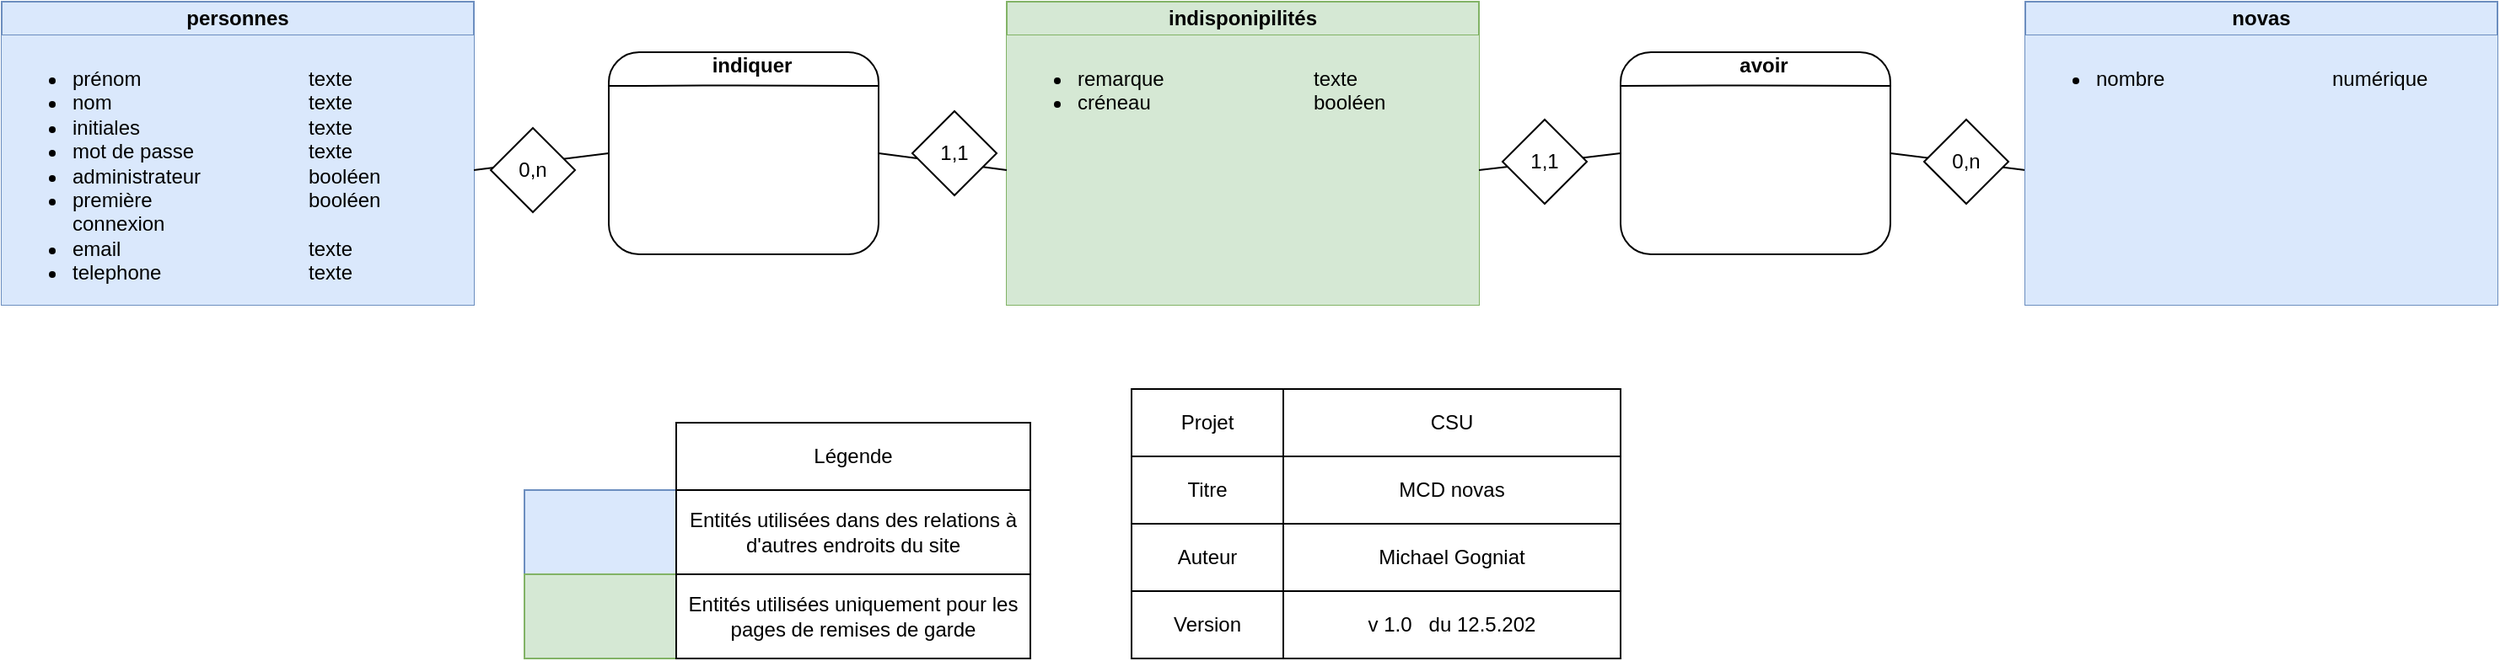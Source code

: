 <mxfile version="14.4.3" type="device"><diagram id="Emja7hMXI2FljJpUWiSh" name="Page-1"><mxGraphModel dx="4291" dy="1343" grid="1" gridSize="10" guides="1" tooltips="1" connect="1" arrows="1" fold="1" page="1" pageScale="1" pageWidth="827" pageHeight="1169" math="0" shadow="0"><root><mxCell id="0"/><mxCell id="1" parent="0"/><mxCell id="5Gpysb1sgo4APHkWmdsX-6" value="&lt;div style=&quot;box-sizing: border-box ; width: 100% ; padding: 2px&quot;&gt;c&lt;/div&gt;" style="verticalAlign=top;align=center;overflow=fill;html=1;rounded=0;shadow=0;comic=0;labelBackgroundColor=none;strokeColor=#82b366;strokeWidth=1;fillColor=#d5e8d4;fontFamily=Verdana;fontSize=12;" vertex="1" parent="1"><mxGeometry x="-1654" y="190" width="280" height="180" as="geometry"/></mxCell><mxCell id="5Gpysb1sgo4APHkWmdsX-7" value="&lt;b&gt;indisponipilités&lt;/b&gt;" style="rounded=0;whiteSpace=wrap;html=1;fillColor=#d5e8d4;strokeColor=#82b366;" vertex="1" parent="1"><mxGeometry x="-1654" y="190" width="280" height="20" as="geometry"/></mxCell><mxCell id="5Gpysb1sgo4APHkWmdsX-8" value="&lt;ul&gt;&lt;li&gt;remarque&lt;/li&gt;&lt;li&gt;créneau&lt;/li&gt;&lt;/ul&gt;" style="text;fillColor=#d5e8d4;html=1;whiteSpace=wrap;verticalAlign=top;overflow=hidden;" vertex="1" parent="1"><mxGeometry x="-1654" y="210" width="140" height="160" as="geometry"/></mxCell><mxCell id="5Gpysb1sgo4APHkWmdsX-9" value="&lt;ul&gt;&lt;li&gt;texte&lt;/li&gt;&lt;li&gt;booléen&lt;/li&gt;&lt;/ul&gt;&lt;div&gt;&lt;br&gt;&lt;/div&gt;&lt;div&gt;&lt;br&gt;&lt;/div&gt;" style="text;fillColor=#d5e8d4;html=1;whiteSpace=wrap;verticalAlign=top;overflow=hidden;" vertex="1" parent="1"><mxGeometry x="-1514" y="210" width="140" height="160" as="geometry"/></mxCell><mxCell id="5Gpysb1sgo4APHkWmdsX-10" value="" style="rounded=0;whiteSpace=wrap;html=1;fillColor=#d5e8d4;strokeColor=none;" vertex="1" parent="1"><mxGeometry x="-1514" y="220" width="40" height="140" as="geometry"/></mxCell><mxCell id="5Gpysb1sgo4APHkWmdsX-11" value="c" style="group" vertex="1" connectable="0" parent="1"><mxGeometry x="-1290" y="220" width="160" height="120" as="geometry"/></mxCell><mxCell id="5Gpysb1sgo4APHkWmdsX-12" value="" style="rounded=1;whiteSpace=wrap;html=1;" vertex="1" parent="5Gpysb1sgo4APHkWmdsX-11"><mxGeometry width="160" height="120" as="geometry"/></mxCell><mxCell id="5Gpysb1sgo4APHkWmdsX-13" value="&lt;b&gt;avoir&lt;/b&gt;" style="text;html=1;strokeColor=none;fillColor=none;align=center;verticalAlign=middle;whiteSpace=wrap;rounded=0;" vertex="1" parent="5Gpysb1sgo4APHkWmdsX-11"><mxGeometry x="37.647" width="94.118" height="16.002" as="geometry"/></mxCell><mxCell id="5Gpysb1sgo4APHkWmdsX-14" value="" style="endArrow=none;html=1;entryX=1;entryY=0.167;entryDx=0;entryDy=0;entryPerimeter=0;exitX=0;exitY=0.167;exitDx=0;exitDy=0;exitPerimeter=0;" edge="1" parent="5Gpysb1sgo4APHkWmdsX-11" source="5Gpysb1sgo4APHkWmdsX-12" target="5Gpysb1sgo4APHkWmdsX-12"><mxGeometry width="50" height="50" relative="1" as="geometry"><mxPoint x="386.667" y="-204" as="sourcePoint"/><mxPoint x="480" y="-204" as="targetPoint"/><Array as="points"><mxPoint x="65.882" y="19.765"/></Array></mxGeometry></mxCell><mxCell id="5Gpysb1sgo4APHkWmdsX-15" value="" style="endArrow=none;html=1;entryX=0;entryY=0.5;entryDx=0;entryDy=0;exitX=1;exitY=0.5;exitDx=0;exitDy=0;" edge="1" parent="1" source="5Gpysb1sgo4APHkWmdsX-9" target="5Gpysb1sgo4APHkWmdsX-12"><mxGeometry width="50" height="50" relative="1" as="geometry"><mxPoint x="-1310" y="390" as="sourcePoint"/><mxPoint x="-1120" y="-530" as="targetPoint"/></mxGeometry></mxCell><mxCell id="5Gpysb1sgo4APHkWmdsX-16" value="" style="endArrow=none;html=1;entryX=0;entryY=0.5;entryDx=0;entryDy=0;exitX=1;exitY=0.5;exitDx=0;exitDy=0;" edge="1" parent="1" source="5Gpysb1sgo4APHkWmdsX-12" target="5Gpysb1sgo4APHkWmdsX-41"><mxGeometry width="50" height="50" relative="1" as="geometry"><mxPoint x="-1370" y="500" as="sourcePoint"/><mxPoint x="-1440" y="500" as="targetPoint"/></mxGeometry></mxCell><mxCell id="5Gpysb1sgo4APHkWmdsX-17" value="" style="rhombus;whiteSpace=wrap;html=1;strokeColor=#000000;fillColor=#ffffff;" vertex="1" parent="1"><mxGeometry x="-1110" y="260" width="50" height="50" as="geometry"/></mxCell><mxCell id="5Gpysb1sgo4APHkWmdsX-18" value="0,n" style="text;html=1;strokeColor=none;fillColor=none;align=center;verticalAlign=middle;whiteSpace=wrap;rounded=0;" vertex="1" parent="1"><mxGeometry x="-1100" y="275" width="30" height="20" as="geometry"/></mxCell><mxCell id="5Gpysb1sgo4APHkWmdsX-19" value="" style="rhombus;whiteSpace=wrap;html=1;strokeColor=#000000;fillColor=#ffffff;" vertex="1" parent="1"><mxGeometry x="-1360" y="260" width="50" height="50" as="geometry"/></mxCell><mxCell id="5Gpysb1sgo4APHkWmdsX-20" value="1,1" style="text;html=1;strokeColor=none;fillColor=none;align=center;verticalAlign=middle;whiteSpace=wrap;rounded=0;" vertex="1" parent="1"><mxGeometry x="-1350" y="275" width="30" height="20" as="geometry"/></mxCell><mxCell id="5Gpysb1sgo4APHkWmdsX-26" value="Projet" style="rounded=0;whiteSpace=wrap;html=1;labelBackgroundColor=none;align=center;" vertex="1" parent="1"><mxGeometry x="-1580" y="420" width="90" height="40" as="geometry"/></mxCell><mxCell id="5Gpysb1sgo4APHkWmdsX-27" value="Titre" style="rounded=0;whiteSpace=wrap;html=1;labelBackgroundColor=none;" vertex="1" parent="1"><mxGeometry x="-1580" y="460" width="90" height="40" as="geometry"/></mxCell><mxCell id="5Gpysb1sgo4APHkWmdsX-28" value="Auteur" style="rounded=0;whiteSpace=wrap;html=1;labelBackgroundColor=none;" vertex="1" parent="1"><mxGeometry x="-1580" y="500" width="90" height="40" as="geometry"/></mxCell><mxCell id="5Gpysb1sgo4APHkWmdsX-29" value="Version" style="rounded=0;whiteSpace=wrap;html=1;labelBackgroundColor=none;" vertex="1" parent="1"><mxGeometry x="-1580" y="540" width="90" height="40" as="geometry"/></mxCell><mxCell id="5Gpysb1sgo4APHkWmdsX-30" value="MCD novas" style="rounded=0;whiteSpace=wrap;html=1;labelBackgroundColor=none;align=center;" vertex="1" parent="1"><mxGeometry x="-1490" y="460" width="200" height="40" as="geometry"/></mxCell><mxCell id="5Gpysb1sgo4APHkWmdsX-31" value="CSU" style="rounded=0;whiteSpace=wrap;html=1;labelBackgroundColor=none;" vertex="1" parent="1"><mxGeometry x="-1490" y="420" width="200" height="40" as="geometry"/></mxCell><mxCell id="5Gpysb1sgo4APHkWmdsX-32" value="v 1.0&amp;nbsp; &amp;nbsp;du 12.5.202" style="rounded=0;whiteSpace=wrap;html=1;labelBackgroundColor=none;" vertex="1" parent="1"><mxGeometry x="-1490" y="540" width="200" height="40" as="geometry"/></mxCell><mxCell id="5Gpysb1sgo4APHkWmdsX-33" value="Michael Gogniat" style="rounded=0;whiteSpace=wrap;html=1;labelBackgroundColor=none;" vertex="1" parent="1"><mxGeometry x="-1490" y="500" width="200" height="40" as="geometry"/></mxCell><mxCell id="5Gpysb1sgo4APHkWmdsX-34" value="" style="rounded=0;whiteSpace=wrap;html=1;labelBackgroundColor=none;fillColor=#dae8fc;strokeColor=#6c8ebf;" vertex="1" parent="1"><mxGeometry x="-1940" y="480" width="90" height="50" as="geometry"/></mxCell><mxCell id="5Gpysb1sgo4APHkWmdsX-35" value="Entités utilisées dans des relations à d'autres endroits du site" style="rounded=0;whiteSpace=wrap;html=1;labelBackgroundColor=none;align=center;" vertex="1" parent="1"><mxGeometry x="-1850" y="480" width="210" height="50" as="geometry"/></mxCell><mxCell id="5Gpysb1sgo4APHkWmdsX-36" value="Légende" style="rounded=0;whiteSpace=wrap;html=1;labelBackgroundColor=none;" vertex="1" parent="1"><mxGeometry x="-1850" y="440" width="210" height="40" as="geometry"/></mxCell><mxCell id="5Gpysb1sgo4APHkWmdsX-37" value="" style="rounded=0;whiteSpace=wrap;html=1;labelBackgroundColor=none;fillColor=#d5e8d4;strokeColor=#82b366;" vertex="1" parent="1"><mxGeometry x="-1940" y="530" width="90" height="50" as="geometry"/></mxCell><mxCell id="5Gpysb1sgo4APHkWmdsX-38" value="Entités utilisées uniquement pour les pages de remises de garde" style="rounded=0;whiteSpace=wrap;html=1;labelBackgroundColor=none;align=center;" vertex="1" parent="1"><mxGeometry x="-1850" y="530" width="210" height="50" as="geometry"/></mxCell><mxCell id="5Gpysb1sgo4APHkWmdsX-39" value="&lt;div style=&quot;box-sizing: border-box ; width: 100% ; padding: 2px&quot;&gt;cv&lt;/div&gt;" style="verticalAlign=top;align=center;overflow=fill;html=1;rounded=0;shadow=0;comic=0;labelBackgroundColor=none;strokeColor=#6c8ebf;strokeWidth=1;fillColor=#dae8fc;fontFamily=Verdana;fontSize=12;" vertex="1" parent="1"><mxGeometry x="-1050" y="190" width="280" height="180" as="geometry"/></mxCell><mxCell id="5Gpysb1sgo4APHkWmdsX-40" value="&lt;b&gt;novas&lt;/b&gt;" style="rounded=0;whiteSpace=wrap;html=1;fillColor=#dae8fc;strokeColor=#6c8ebf;" vertex="1" parent="1"><mxGeometry x="-1050" y="190" width="280" height="20" as="geometry"/></mxCell><mxCell id="5Gpysb1sgo4APHkWmdsX-41" value="&lt;ul&gt;&lt;li&gt;nombre&lt;/li&gt;&lt;/ul&gt;" style="text;fillColor=#dae8fc;html=1;whiteSpace=wrap;verticalAlign=top;overflow=hidden;" vertex="1" parent="1"><mxGeometry x="-1050" y="210" width="140" height="160" as="geometry"/></mxCell><mxCell id="5Gpysb1sgo4APHkWmdsX-42" value="&lt;ul&gt;&lt;li&gt;numérique&lt;/li&gt;&lt;/ul&gt;" style="text;fillColor=#dae8fc;html=1;whiteSpace=wrap;verticalAlign=top;overflow=hidden;" vertex="1" parent="1"><mxGeometry x="-910" y="210" width="140" height="160" as="geometry"/></mxCell><mxCell id="5Gpysb1sgo4APHkWmdsX-43" value="" style="rounded=0;whiteSpace=wrap;html=1;fillColor=#dae8fc;strokeColor=none;" vertex="1" parent="1"><mxGeometry x="-910" y="220" width="40" height="140" as="geometry"/></mxCell><mxCell id="5Gpysb1sgo4APHkWmdsX-46" value="&lt;div style=&quot;box-sizing: border-box ; width: 100% ; padding: 2px&quot;&gt;c&lt;/div&gt;" style="verticalAlign=top;align=center;overflow=fill;html=1;rounded=0;shadow=0;comic=0;labelBackgroundColor=none;strokeColor=#6c8ebf;strokeWidth=1;fillColor=#dae8fc;fontFamily=Verdana;fontSize=12;" vertex="1" parent="1"><mxGeometry x="-2250" y="190" width="280" height="180" as="geometry"/></mxCell><mxCell id="5Gpysb1sgo4APHkWmdsX-47" value="&lt;b&gt;personnes&lt;/b&gt;" style="rounded=0;whiteSpace=wrap;html=1;fillColor=#dae8fc;strokeColor=#6C8EBF;" vertex="1" parent="1"><mxGeometry x="-2250" y="190" width="280" height="20" as="geometry"/></mxCell><mxCell id="5Gpysb1sgo4APHkWmdsX-48" value="&lt;ul&gt;&lt;li&gt;prénom&lt;/li&gt;&lt;li&gt;nom&lt;/li&gt;&lt;li&gt;initiales&lt;/li&gt;&lt;li&gt;mot de passe&lt;/li&gt;&lt;li&gt;administrateur&lt;/li&gt;&lt;li&gt;première connexion&lt;/li&gt;&lt;li&gt;email&lt;/li&gt;&lt;li&gt;telephone&lt;/li&gt;&lt;/ul&gt;" style="text;fillColor=#dae8fc;html=1;whiteSpace=wrap;verticalAlign=top;overflow=hidden;" vertex="1" parent="1"><mxGeometry x="-2250" y="210" width="140" height="160" as="geometry"/></mxCell><mxCell id="5Gpysb1sgo4APHkWmdsX-49" value="&lt;ul&gt;&lt;li&gt;texte&lt;/li&gt;&lt;li&gt;texte&lt;/li&gt;&lt;li&gt;texte&lt;/li&gt;&lt;li&gt;texte&lt;/li&gt;&lt;li&gt;booléen&lt;/li&gt;&lt;li&gt;booléen&lt;/li&gt;&lt;li&gt;&amp;nbsp;&lt;/li&gt;&lt;li&gt;texte&lt;/li&gt;&lt;li&gt;texte&lt;/li&gt;&lt;/ul&gt;" style="text;fillColor=#dae8fc;html=1;whiteSpace=wrap;verticalAlign=top;overflow=hidden;" vertex="1" parent="1"><mxGeometry x="-2110" y="210" width="140" height="160" as="geometry"/></mxCell><mxCell id="5Gpysb1sgo4APHkWmdsX-50" value="" style="rounded=0;whiteSpace=wrap;html=1;fillColor=#dae8fc;strokeColor=none;" vertex="1" parent="1"><mxGeometry x="-2110" y="220" width="40" height="140" as="geometry"/></mxCell><mxCell id="5Gpysb1sgo4APHkWmdsX-51" value="c" style="group" vertex="1" connectable="0" parent="1"><mxGeometry x="-1890" y="220" width="160" height="120" as="geometry"/></mxCell><mxCell id="5Gpysb1sgo4APHkWmdsX-52" value="" style="rounded=1;whiteSpace=wrap;html=1;" vertex="1" parent="5Gpysb1sgo4APHkWmdsX-51"><mxGeometry width="160" height="120" as="geometry"/></mxCell><mxCell id="5Gpysb1sgo4APHkWmdsX-53" value="&lt;b&gt;indiquer&lt;/b&gt;" style="text;html=1;strokeColor=none;fillColor=none;align=center;verticalAlign=middle;whiteSpace=wrap;rounded=0;" vertex="1" parent="5Gpysb1sgo4APHkWmdsX-51"><mxGeometry x="37.647" width="94.118" height="16.002" as="geometry"/></mxCell><mxCell id="5Gpysb1sgo4APHkWmdsX-54" value="" style="endArrow=none;html=1;entryX=1;entryY=0.167;entryDx=0;entryDy=0;entryPerimeter=0;exitX=0;exitY=0.167;exitDx=0;exitDy=0;exitPerimeter=0;" edge="1" parent="5Gpysb1sgo4APHkWmdsX-51" source="5Gpysb1sgo4APHkWmdsX-52" target="5Gpysb1sgo4APHkWmdsX-52"><mxGeometry width="50" height="50" relative="1" as="geometry"><mxPoint x="386.667" y="-204" as="sourcePoint"/><mxPoint x="480" y="-204" as="targetPoint"/><Array as="points"><mxPoint x="65.882" y="19.765"/></Array></mxGeometry></mxCell><mxCell id="5Gpysb1sgo4APHkWmdsX-55" value="" style="endArrow=none;html=1;entryX=1;entryY=0.5;entryDx=0;entryDy=0;exitX=0;exitY=0.5;exitDx=0;exitDy=0;" edge="1" parent="1" source="5Gpysb1sgo4APHkWmdsX-8" target="5Gpysb1sgo4APHkWmdsX-52"><mxGeometry width="50" height="50" relative="1" as="geometry"><mxPoint x="-1364" y="300" as="sourcePoint"/><mxPoint x="-1280" y="290" as="targetPoint"/></mxGeometry></mxCell><mxCell id="5Gpysb1sgo4APHkWmdsX-56" value="" style="endArrow=none;html=1;entryX=1;entryY=0.5;entryDx=0;entryDy=0;exitX=0;exitY=0.5;exitDx=0;exitDy=0;" edge="1" parent="1" source="5Gpysb1sgo4APHkWmdsX-52" target="5Gpysb1sgo4APHkWmdsX-49"><mxGeometry width="50" height="50" relative="1" as="geometry"><mxPoint x="-1354" y="310" as="sourcePoint"/><mxPoint x="-1270" y="300" as="targetPoint"/></mxGeometry></mxCell><mxCell id="5Gpysb1sgo4APHkWmdsX-57" value="" style="rhombus;whiteSpace=wrap;html=1;strokeColor=#000000;fillColor=#ffffff;" vertex="1" parent="1"><mxGeometry x="-1710" y="255" width="50" height="50" as="geometry"/></mxCell><mxCell id="5Gpysb1sgo4APHkWmdsX-58" value="1,1" style="text;html=1;strokeColor=none;fillColor=none;align=center;verticalAlign=middle;whiteSpace=wrap;rounded=0;" vertex="1" parent="1"><mxGeometry x="-1700" y="270" width="30" height="20" as="geometry"/></mxCell><mxCell id="5Gpysb1sgo4APHkWmdsX-59" value="" style="rhombus;whiteSpace=wrap;html=1;strokeColor=#000000;fillColor=#ffffff;" vertex="1" parent="1"><mxGeometry x="-1960" y="265" width="50" height="50" as="geometry"/></mxCell><mxCell id="5Gpysb1sgo4APHkWmdsX-60" value="0,n" style="text;html=1;strokeColor=none;fillColor=none;align=center;verticalAlign=middle;whiteSpace=wrap;rounded=0;" vertex="1" parent="1"><mxGeometry x="-1950" y="280" width="30" height="20" as="geometry"/></mxCell></root></mxGraphModel></diagram></mxfile>